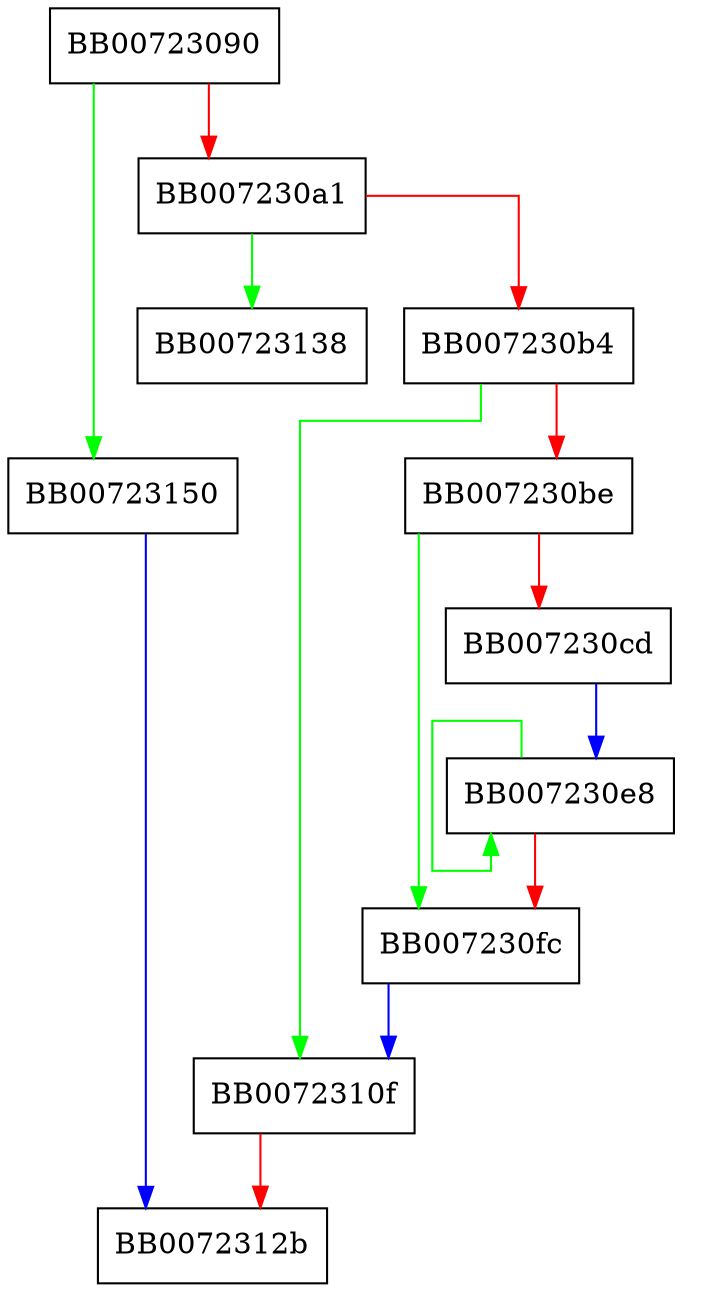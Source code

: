 digraph BN_BLINDING_invert {
  node [shape="box"];
  graph [splines=ortho];
  BB00723090 -> BB00723150 [color="green"];
  BB00723090 -> BB007230a1 [color="red"];
  BB007230a1 -> BB00723138 [color="green"];
  BB007230a1 -> BB007230b4 [color="red"];
  BB007230b4 -> BB0072310f [color="green"];
  BB007230b4 -> BB007230be [color="red"];
  BB007230be -> BB007230fc [color="green"];
  BB007230be -> BB007230cd [color="red"];
  BB007230cd -> BB007230e8 [color="blue"];
  BB007230e8 -> BB007230e8 [color="green"];
  BB007230e8 -> BB007230fc [color="red"];
  BB007230fc -> BB0072310f [color="blue"];
  BB0072310f -> BB0072312b [color="red"];
  BB00723150 -> BB0072312b [color="blue"];
}